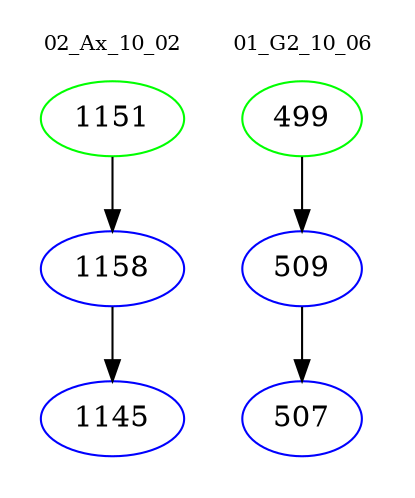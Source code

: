 digraph{
subgraph cluster_0 {
color = white
label = "02_Ax_10_02";
fontsize=10;
T0_1151 [label="1151", color="green"]
T0_1151 -> T0_1158 [color="black"]
T0_1158 [label="1158", color="blue"]
T0_1158 -> T0_1145 [color="black"]
T0_1145 [label="1145", color="blue"]
}
subgraph cluster_1 {
color = white
label = "01_G2_10_06";
fontsize=10;
T1_499 [label="499", color="green"]
T1_499 -> T1_509 [color="black"]
T1_509 [label="509", color="blue"]
T1_509 -> T1_507 [color="black"]
T1_507 [label="507", color="blue"]
}
}

